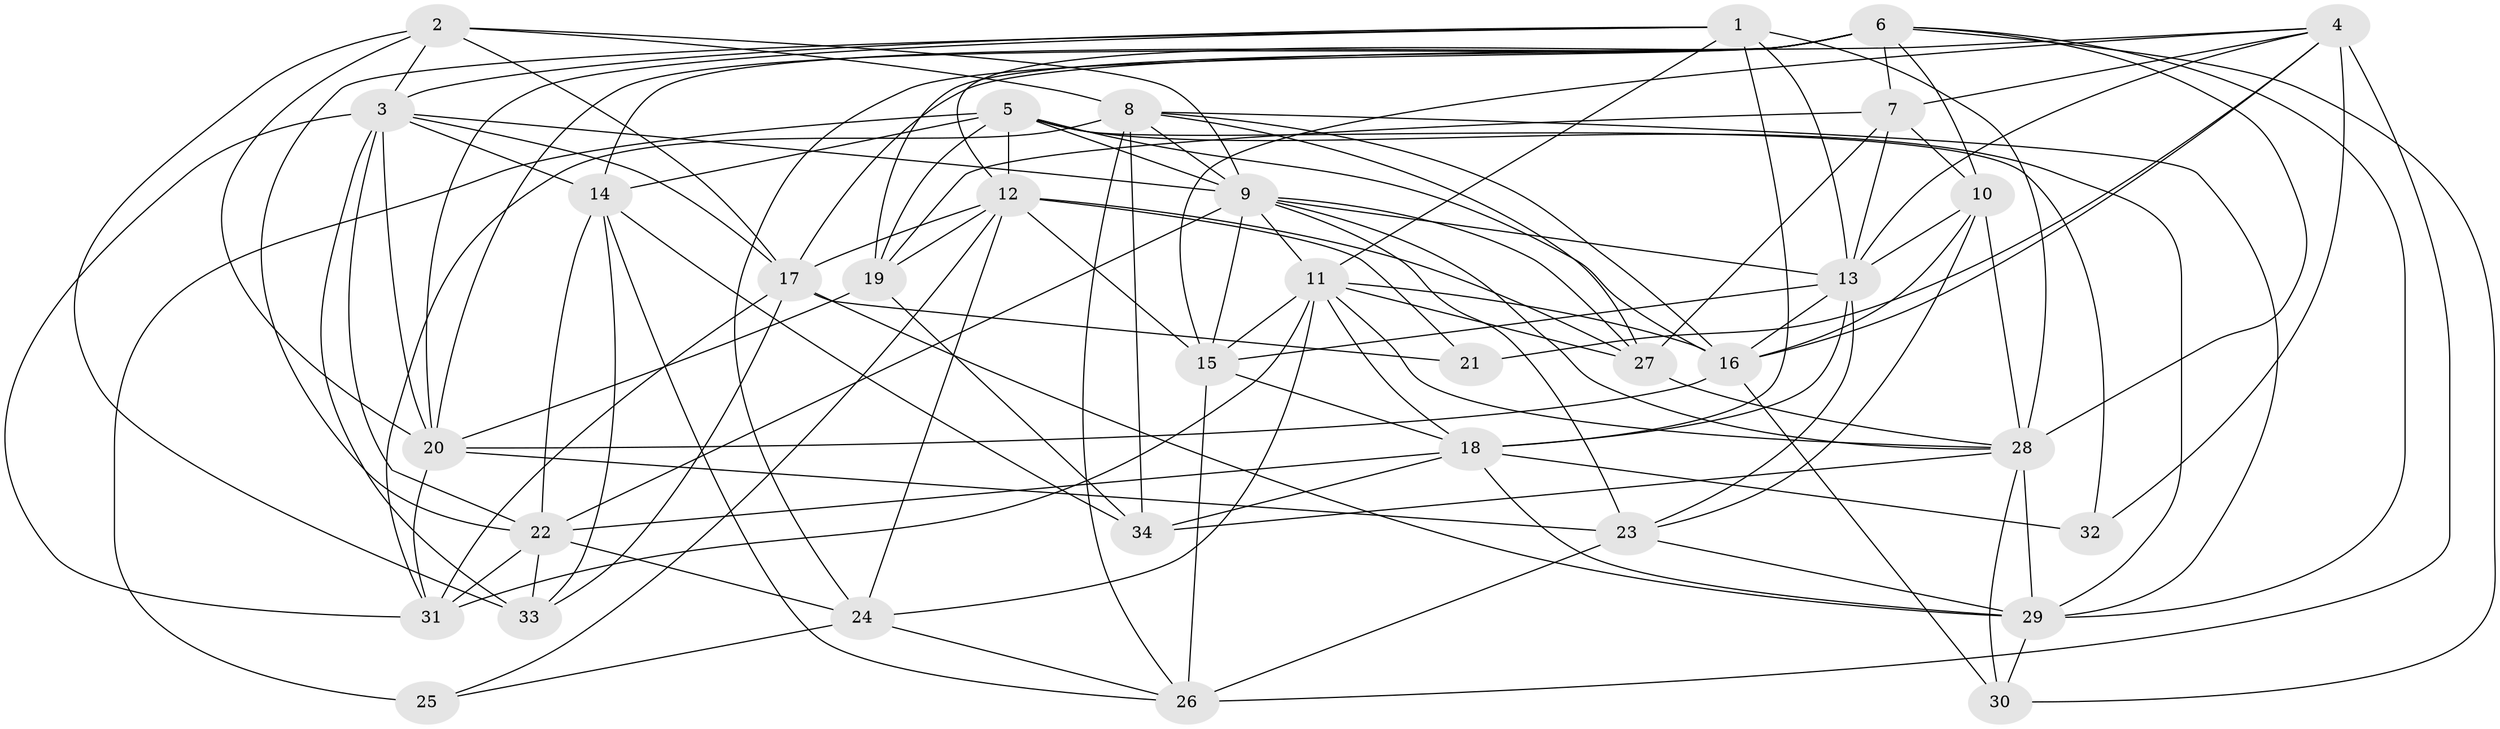// original degree distribution, {4: 1.0}
// Generated by graph-tools (version 1.1) at 2025/53/03/04/25 22:53:47]
// undirected, 34 vertices, 118 edges
graph export_dot {
  node [color=gray90,style=filled];
  1;
  2;
  3;
  4;
  5;
  6;
  7;
  8;
  9;
  10;
  11;
  12;
  13;
  14;
  15;
  16;
  17;
  18;
  19;
  20;
  21;
  22;
  23;
  24;
  25;
  26;
  27;
  28;
  29;
  30;
  31;
  32;
  33;
  34;
  1 -- 3 [weight=1.0];
  1 -- 11 [weight=2.0];
  1 -- 13 [weight=1.0];
  1 -- 18 [weight=3.0];
  1 -- 20 [weight=1.0];
  1 -- 22 [weight=1.0];
  1 -- 28 [weight=1.0];
  2 -- 3 [weight=1.0];
  2 -- 8 [weight=1.0];
  2 -- 9 [weight=1.0];
  2 -- 17 [weight=1.0];
  2 -- 20 [weight=1.0];
  2 -- 33 [weight=1.0];
  3 -- 9 [weight=1.0];
  3 -- 14 [weight=3.0];
  3 -- 17 [weight=1.0];
  3 -- 20 [weight=1.0];
  3 -- 22 [weight=1.0];
  3 -- 31 [weight=1.0];
  3 -- 33 [weight=2.0];
  4 -- 7 [weight=1.0];
  4 -- 13 [weight=1.0];
  4 -- 15 [weight=1.0];
  4 -- 16 [weight=1.0];
  4 -- 17 [weight=1.0];
  4 -- 21 [weight=1.0];
  4 -- 26 [weight=1.0];
  4 -- 32 [weight=1.0];
  5 -- 9 [weight=1.0];
  5 -- 12 [weight=1.0];
  5 -- 14 [weight=2.0];
  5 -- 16 [weight=1.0];
  5 -- 19 [weight=2.0];
  5 -- 25 [weight=2.0];
  5 -- 29 [weight=2.0];
  5 -- 32 [weight=1.0];
  6 -- 7 [weight=1.0];
  6 -- 10 [weight=1.0];
  6 -- 12 [weight=2.0];
  6 -- 14 [weight=1.0];
  6 -- 19 [weight=1.0];
  6 -- 20 [weight=1.0];
  6 -- 24 [weight=1.0];
  6 -- 28 [weight=2.0];
  6 -- 29 [weight=1.0];
  6 -- 30 [weight=1.0];
  7 -- 10 [weight=2.0];
  7 -- 13 [weight=2.0];
  7 -- 19 [weight=1.0];
  7 -- 27 [weight=1.0];
  8 -- 9 [weight=2.0];
  8 -- 16 [weight=1.0];
  8 -- 26 [weight=1.0];
  8 -- 27 [weight=1.0];
  8 -- 29 [weight=1.0];
  8 -- 31 [weight=1.0];
  8 -- 34 [weight=2.0];
  9 -- 11 [weight=1.0];
  9 -- 13 [weight=1.0];
  9 -- 15 [weight=1.0];
  9 -- 22 [weight=1.0];
  9 -- 23 [weight=1.0];
  9 -- 27 [weight=1.0];
  9 -- 28 [weight=1.0];
  10 -- 13 [weight=1.0];
  10 -- 16 [weight=2.0];
  10 -- 23 [weight=1.0];
  10 -- 28 [weight=1.0];
  11 -- 15 [weight=1.0];
  11 -- 16 [weight=1.0];
  11 -- 18 [weight=2.0];
  11 -- 24 [weight=1.0];
  11 -- 27 [weight=1.0];
  11 -- 28 [weight=1.0];
  11 -- 31 [weight=2.0];
  12 -- 15 [weight=2.0];
  12 -- 17 [weight=1.0];
  12 -- 19 [weight=2.0];
  12 -- 21 [weight=1.0];
  12 -- 24 [weight=1.0];
  12 -- 25 [weight=1.0];
  12 -- 27 [weight=1.0];
  13 -- 15 [weight=1.0];
  13 -- 16 [weight=3.0];
  13 -- 18 [weight=1.0];
  13 -- 23 [weight=1.0];
  14 -- 22 [weight=1.0];
  14 -- 26 [weight=1.0];
  14 -- 33 [weight=1.0];
  14 -- 34 [weight=1.0];
  15 -- 18 [weight=1.0];
  15 -- 26 [weight=1.0];
  16 -- 20 [weight=1.0];
  16 -- 30 [weight=2.0];
  17 -- 21 [weight=2.0];
  17 -- 29 [weight=1.0];
  17 -- 31 [weight=2.0];
  17 -- 33 [weight=1.0];
  18 -- 22 [weight=1.0];
  18 -- 29 [weight=1.0];
  18 -- 32 [weight=2.0];
  18 -- 34 [weight=1.0];
  19 -- 20 [weight=1.0];
  19 -- 34 [weight=1.0];
  20 -- 23 [weight=1.0];
  20 -- 31 [weight=1.0];
  22 -- 24 [weight=1.0];
  22 -- 31 [weight=1.0];
  22 -- 33 [weight=1.0];
  23 -- 26 [weight=1.0];
  23 -- 29 [weight=1.0];
  24 -- 25 [weight=1.0];
  24 -- 26 [weight=1.0];
  27 -- 28 [weight=1.0];
  28 -- 29 [weight=1.0];
  28 -- 30 [weight=1.0];
  28 -- 34 [weight=1.0];
  29 -- 30 [weight=2.0];
}
